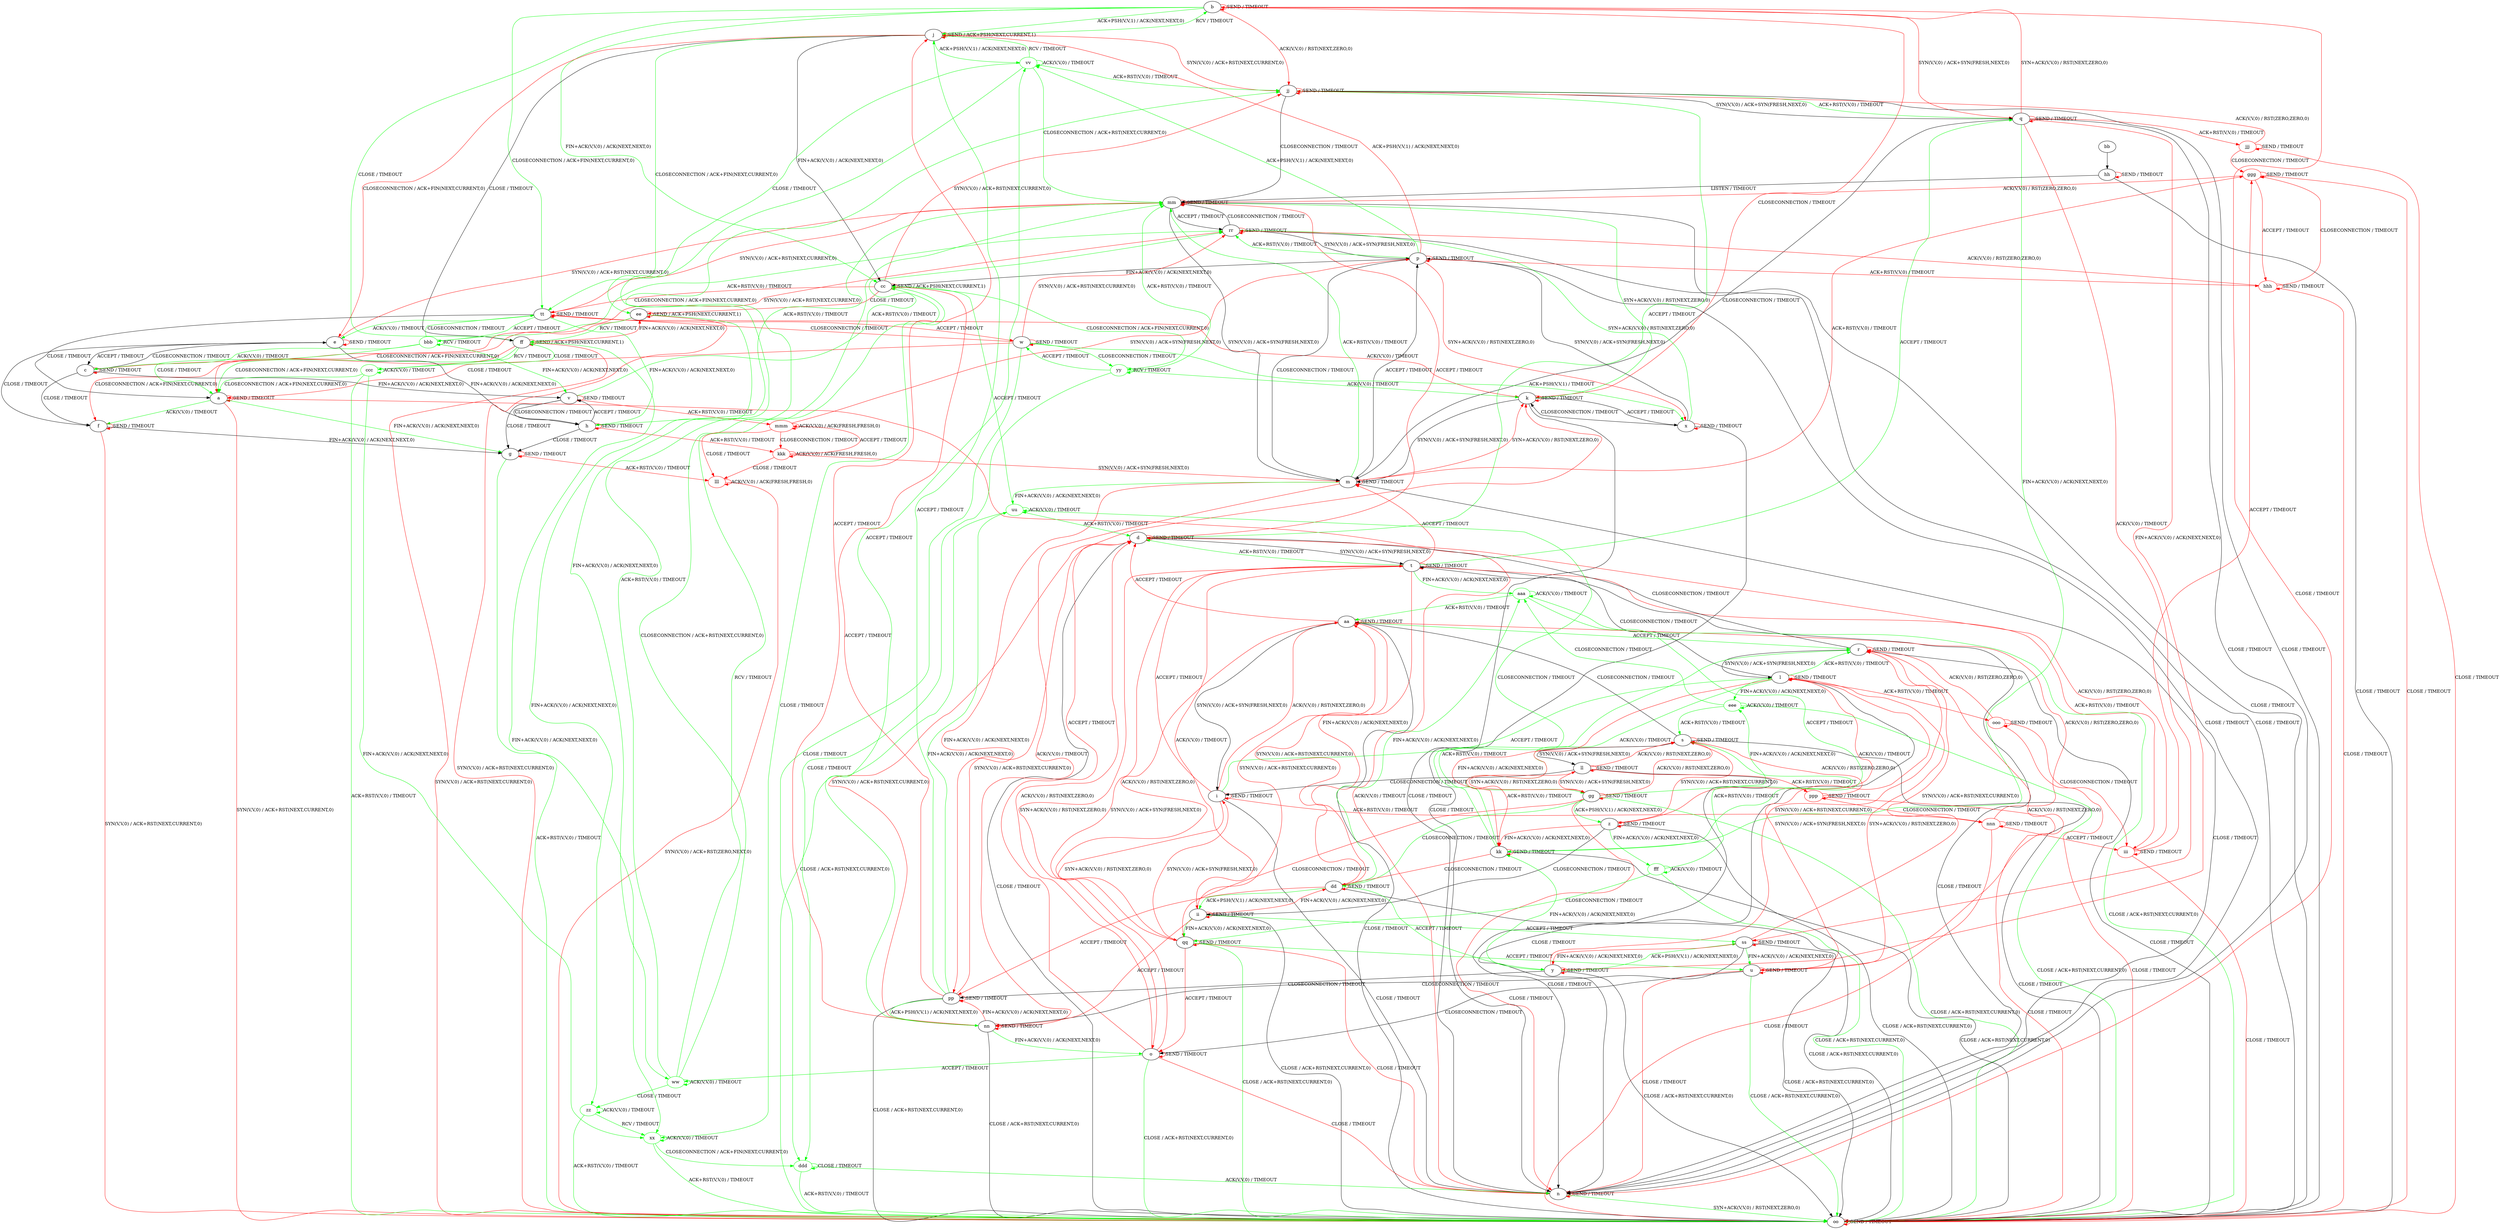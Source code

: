 digraph "" {
	graph ["Incoming time"=1.8614156246185303,
		"Outgoing time"=2.739858865737915,
		Output="{'States': 68, 'Transitions': 1023, 'Filename': '../results/tcp/TCP_FreeBSD_Server-TCP_Linux_Server-yices-1.dot'}",
		Reference="{'States': 56, 'Transitions': 716, 'Filename': '../subjects/tcp/TCP_FreeBSD_Server.dot'}",
		Solver=yices,
		Updated="{'States': 58, 'Transitions': 685, 'Filename': '../subjects/tcp/TCP_Linux_Server.dot'}",
		"f-measure"=0.5396145610278372,
		precision=0.5518248175182482,
		recall=0.5279329608938548
	];
	a -> a [key=0,
	color=red,
	label="SEND / TIMEOUT"];
a -> f [key=0,
color=green,
label="ACK(V,V,0) / TIMEOUT"];
a -> g [key=0,
color=green,
label="FIN+ACK(V,V,0) / ACK(NEXT,NEXT,0)"];
a -> n [key=0,
color=red,
label="ACK(V,V,0) / TIMEOUT"];
a -> oo [key=0,
color=red,
label="SYN(V,V,0) / ACK+RST(NEXT,CURRENT,0)"];
b -> b [key=0,
color=red,
label="SEND / TIMEOUT"];
b -> j [key=0,
color=green,
label="ACK+PSH(V,V,1) / ACK(NEXT,NEXT,0)"];
b -> k [key=0,
color=red,
label="CLOSECONNECTION / TIMEOUT"];
b -> n [key=0,
color=red,
label="CLOSE / TIMEOUT"];
b -> q [key=0,
color=red,
label="SYN(V,V,0) / ACK+SYN(FRESH,NEXT,0)"];
b -> cc [key=0,
color=green,
label="FIN+ACK(V,V,0) / ACK(NEXT,NEXT,0)"];
b -> ff [key=0,
color=green,
label="CLOSE / TIMEOUT"];
b -> jj [key=0,
color=red,
label="ACK(V,V,0) / RST(NEXT,ZERO,0)"];
b -> tt [key=0,
color=green,
label="CLOSECONNECTION / ACK+FIN(NEXT,CURRENT,0)"];
c -> c [key=0,
color=red,
label="SEND / TIMEOUT"];
c -> e [key=0,
label="CLOSECONNECTION / TIMEOUT"];
c -> f [key=0,
label="CLOSE / TIMEOUT"];
c -> v [key=0,
label="FIN+ACK(V,V,0) / ACK(NEXT,NEXT,0)"];
c -> rr [key=0,
color=red,
label="SYN(V,V,0) / ACK+RST(NEXT,CURRENT,0)"];
d -> d [key=0,
color=red,
label="SEND / TIMEOUT"];
d -> t [key=0,
label="SYN(V,V,0) / ACK+SYN(FRESH,NEXT,0)"];
d -> jj [key=0,
color=green,
label="ACCEPT / TIMEOUT"];
d -> mm [key=0,
color=red,
label="ACCEPT / TIMEOUT"];
d -> oo [key=0,
label="CLOSE / TIMEOUT"];
e -> c [key=0,
label="ACCEPT / TIMEOUT"];
e -> e [key=0,
color=red,
label="SEND / TIMEOUT"];
e -> f [key=0,
label="CLOSE / TIMEOUT"];
e -> h [key=0,
label="FIN+ACK(V,V,0) / ACK(NEXT,NEXT,0)"];
e -> mm [key=0,
color=red,
label="SYN(V,V,0) / ACK+RST(NEXT,CURRENT,0)"];
f -> f [key=0,
color=red,
label="SEND / TIMEOUT"];
f -> g [key=0,
label="FIN+ACK(V,V,0) / ACK(NEXT,NEXT,0)"];
f -> oo [key=0,
color=red,
label="SYN(V,V,0) / ACK+RST(NEXT,CURRENT,0)"];
g -> g [key=0,
color=red,
label="SEND / TIMEOUT"];
g -> oo [key=0,
color=green,
label="ACK+RST(V,V,0) / TIMEOUT"];
lll [color=red];
g -> lll [key=0,
color=red,
label="ACK+RST(V,V,0) / TIMEOUT"];
h -> g [key=0,
label="CLOSE / TIMEOUT"];
h -> h [key=0,
color=red,
label="SEND / TIMEOUT"];
h -> v [key=0,
label="ACCEPT / TIMEOUT"];
h -> mm [key=0,
color=green,
label="ACK+RST(V,V,0) / TIMEOUT"];
kkk [color=red];
h -> kkk [key=0,
color=red,
label="ACK+RST(V,V,0) / TIMEOUT"];
i -> i [key=0,
color=red,
label="SEND / TIMEOUT"];
i -> l [key=0,
color=green,
label="ACCEPT / TIMEOUT"];
i -> n [key=0,
label="CLOSE / TIMEOUT"];
i -> t [key=0,
color=red,
label="ACCEPT / TIMEOUT"];
i -> aa [key=0,
color=red,
label="ACK(V,V,0) / RST(NEXT,ZERO,0)"];
i -> qq [key=0,
color=red,
label="SYN+ACK(V,V,0) / RST(NEXT,ZERO,0)"];
nnn [color=red];
i -> nnn [key=0,
color=red,
label="ACK+RST(V,V,0) / TIMEOUT"];
j -> b [key=0,
color=green,
label="RCV / TIMEOUT"];
j -> e [key=0,
color=red,
label="CLOSECONNECTION / ACK+FIN(NEXT,CURRENT,0)"];
j -> j [key=0,
color=red,
label="SEND / ACK+PSH(NEXT,CURRENT,1)"];
j -> cc [key=0,
label="FIN+ACK(V,V,0) / ACK(NEXT,NEXT,0)"];
j -> ff [key=0,
label="CLOSE / TIMEOUT"];
j -> jj [key=0,
color=red,
label="SYN(V,V,0) / ACK+RST(NEXT,CURRENT,0)"];
j -> tt [key=0,
color=green,
label="CLOSECONNECTION / ACK+FIN(NEXT,CURRENT,0)"];
vv [color=green];
j -> vv [key=0,
color=green,
label="ACK+PSH(V,V,1) / ACK(NEXT,NEXT,0)"];
k -> k [key=0,
color=red,
label="SEND / TIMEOUT"];
k -> m [key=0,
label="SYN(V,V,0) / ACK+SYN(FRESH,NEXT,0)"];
k -> n [key=0,
label="CLOSE / TIMEOUT"];
k -> x [key=0,
label="ACCEPT / TIMEOUT"];
k -> mm [key=0,
color=green,
label="SYN+ACK(V,V,0) / RST(NEXT,ZERO,0)"];
l -> l [key=0,
color=red,
label="SEND / TIMEOUT"];
l -> n [key=0,
label="CLOSE / TIMEOUT"];
l -> r [key=0,
color=green,
label="ACK+RST(V,V,0) / TIMEOUT"];
l -> t [key=0,
label="CLOSECONNECTION / TIMEOUT"];
l -> u [key=0,
color=red,
label="SYN+ACK(V,V,0) / RST(NEXT,ZERO,0)"];
l -> z [key=0,
color=red,
label="ACK(V,V,0) / TIMEOUT"];
l -> gg [key=0,
color=green,
label="ACK(V,V,0) / TIMEOUT"];
l -> kk [key=0,
color=red,
label="FIN+ACK(V,V,0) / ACK(NEXT,NEXT,0)"];
eee [color=green];
l -> eee [key=0,
color=green,
label="FIN+ACK(V,V,0) / ACK(NEXT,NEXT,0)"];
ooo [color=red];
l -> ooo [key=0,
color=red,
label="ACK+RST(V,V,0) / TIMEOUT"];
m -> k [key=0,
color=red,
label="SYN+ACK(V,V,0) / RST(NEXT,ZERO,0)"];
m -> m [key=0,
color=red,
label="SEND / TIMEOUT"];
m -> n [key=0,
label="CLOSE / TIMEOUT"];
m -> p [key=0,
label="ACCEPT / TIMEOUT"];
m -> mm [key=0,
color=green,
label="ACK+RST(V,V,0) / TIMEOUT"];
m -> nn [key=0,
color=red,
label="ACK(V,V,0) / TIMEOUT"];
m -> pp [key=0,
color=red,
label="FIN+ACK(V,V,0) / ACK(NEXT,NEXT,0)"];
uu [color=green];
m -> uu [key=0,
color=green,
label="FIN+ACK(V,V,0) / ACK(NEXT,NEXT,0)"];
ggg [color=red];
m -> ggg [key=0,
color=red,
label="ACK+RST(V,V,0) / TIMEOUT"];
n -> n [key=0,
color=red,
label="SEND / TIMEOUT"];
n -> oo [key=0,
color=green,
label="SYN+ACK(V,V,0) / RST(NEXT,ZERO,0)"];
o -> d [key=0,
color=red,
label="ACK(V,V,0) / RST(NEXT,ZERO,0)"];
o -> k [key=0,
color=red,
label="ACCEPT / TIMEOUT"];
o -> n [key=0,
color=red,
label="CLOSE / TIMEOUT"];
o -> o [key=0,
color=red,
label="SEND / TIMEOUT"];
o -> t [key=0,
color=red,
label="SYN(V,V,0) / ACK+SYN(FRESH,NEXT,0)"];
o -> oo [key=0,
color=green,
label="CLOSE / ACK+RST(NEXT,CURRENT,0)"];
ww [color=green];
o -> ww [key=0,
color=green,
label="ACCEPT / TIMEOUT"];
p -> j [key=0,
color=red,
label="ACK+PSH(V,V,1) / ACK(NEXT,NEXT,0)"];
p -> m [key=0,
label="CLOSECONNECTION / TIMEOUT"];
p -> n [key=0,
label="CLOSE / TIMEOUT"];
p -> p [key=0,
color=red,
label="SEND / TIMEOUT"];
p -> x [key=0,
color=red,
label="SYN+ACK(V,V,0) / RST(NEXT,ZERO,0)"];
p -> cc [key=0,
label="FIN+ACK(V,V,0) / ACK(NEXT,NEXT,0)"];
p -> rr [key=0,
color=green,
label="ACK+RST(V,V,0) / TIMEOUT"];
p -> vv [key=0,
color=green,
label="ACK+PSH(V,V,1) / ACK(NEXT,NEXT,0)"];
hhh [color=red];
p -> hhh [key=0,
color=red,
label="ACK+RST(V,V,0) / TIMEOUT"];
q -> b [key=0,
color=red,
label="SYN+ACK(V,V,0) / RST(NEXT,ZERO,0)"];
q -> m [key=0,
label="CLOSECONNECTION / TIMEOUT"];
q -> n [key=0,
label="CLOSE / TIMEOUT"];
q -> q [key=0,
color=red,
label="SEND / TIMEOUT"];
q -> y [key=0,
color=red,
label="FIN+ACK(V,V,0) / ACK(NEXT,NEXT,0)"];
q -> jj [key=0,
color=green,
label="ACK+RST(V,V,0) / TIMEOUT"];
q -> kk [key=0,
color=green,
label="FIN+ACK(V,V,0) / ACK(NEXT,NEXT,0)"];
q -> ss [key=0,
color=red,
label="ACK(V,V,0) / TIMEOUT"];
jjj [color=red];
q -> jjj [key=0,
color=red,
label="ACK+RST(V,V,0) / TIMEOUT"];
r -> d [key=0,
label="CLOSECONNECTION / TIMEOUT"];
r -> l [key=0,
label="SYN(V,V,0) / ACK+SYN(FRESH,NEXT,0)"];
r -> r [key=0,
color=red,
label="SEND / TIMEOUT"];
r -> oo [key=0,
label="CLOSE / TIMEOUT"];
s -> s [key=0,
color=red,
label="SEND / TIMEOUT"];
s -> aa [key=0,
label="CLOSECONNECTION / TIMEOUT"];
s -> ll [key=0,
label="SYN(V,V,0) / ACK+SYN(FRESH,NEXT,0)"];
s -> oo [key=0,
label="CLOSE / TIMEOUT"];
t -> d [key=0,
color=green,
label="ACK+RST(V,V,0) / TIMEOUT"];
t -> m [key=0,
color=red,
label="ACCEPT / TIMEOUT"];
t -> n [key=0,
label="CLOSE / TIMEOUT"];
t -> o [key=0,
color=red,
label="SYN+ACK(V,V,0) / RST(NEXT,ZERO,0)"];
t -> q [key=0,
color=green,
label="ACCEPT / TIMEOUT"];
t -> t [key=0,
color=red,
label="SEND / TIMEOUT"];
t -> dd [key=0,
color=red,
label="FIN+ACK(V,V,0) / ACK(NEXT,NEXT,0)"];
t -> ii [key=0,
color=red,
label="ACK(V,V,0) / TIMEOUT"];
aaa [color=green];
t -> aaa [key=0,
color=green,
label="FIN+ACK(V,V,0) / ACK(NEXT,NEXT,0)"];
iii [color=red];
t -> iii [key=0,
color=red,
label="ACK+RST(V,V,0) / TIMEOUT"];
u -> l [key=0,
color=red,
label="SYN(V,V,0) / ACK+SYN(FRESH,NEXT,0)"];
u -> n [key=0,
color=red,
label="CLOSE / TIMEOUT"];
u -> o [key=0,
label="CLOSECONNECTION / TIMEOUT"];
u -> r [key=0,
color=red,
label="ACK(V,V,0) / RST(NEXT,ZERO,0)"];
u -> u [key=0,
color=red,
label="SEND / TIMEOUT"];
u -> oo [key=0,
color=green,
label="CLOSE / ACK+RST(NEXT,CURRENT,0)"];
v -> g [key=0,
label="CLOSE / TIMEOUT"];
v -> h [key=0,
label="CLOSECONNECTION / TIMEOUT"];
v -> v [key=0,
color=red,
label="SEND / TIMEOUT"];
v -> rr [key=0,
color=green,
label="ACK+RST(V,V,0) / TIMEOUT"];
mmm [color=red];
v -> mmm [key=0,
color=red,
label="ACK+RST(V,V,0) / TIMEOUT"];
w -> a [key=0,
color=red,
label="CLOSE / TIMEOUT"];
w -> w [key=0,
color=red,
label="SEND / TIMEOUT"];
w -> x [key=0,
color=green,
label="ACK+PSH(V,V,1) / TIMEOUT"];
w -> rr [key=0,
color=red,
label="SYN(V,V,0) / ACK+RST(NEXT,CURRENT,0)"];
w -> tt [key=0,
color=red,
label="CLOSECONNECTION / TIMEOUT"];
yy [color=green];
w -> yy [key=0,
color=green,
label="CLOSECONNECTION / TIMEOUT"];
ddd [color=green];
w -> ddd [key=0,
color=green,
label="CLOSE / TIMEOUT"];
x -> k [key=0,
label="CLOSECONNECTION / TIMEOUT"];
x -> n [key=0,
label="CLOSE / TIMEOUT"];
x -> p [key=0,
label="SYN(V,V,0) / ACK+SYN(FRESH,NEXT,0)"];
x -> x [key=0,
color=red,
label="SEND / TIMEOUT"];
x -> rr [key=0,
color=green,
label="SYN+ACK(V,V,0) / RST(NEXT,ZERO,0)"];
y -> r [key=0,
color=red,
label="SYN(V,V,0) / ACK+RST(NEXT,CURRENT,0)"];
y -> y [key=0,
color=red,
label="SEND / TIMEOUT"];
y -> kk [key=0,
color=green,
label="FIN+ACK(V,V,0) / ACK(NEXT,NEXT,0)"];
y -> oo [key=0,
label="CLOSE / ACK+RST(NEXT,CURRENT,0)"];
y -> pp [key=0,
label="CLOSECONNECTION / TIMEOUT"];
y -> ss [key=0,
color=green,
label="ACK+PSH(V,V,1) / ACK(NEXT,NEXT,0)"];
z -> s [key=0,
color=red,
label="SYN(V,V,0) / ACK+RST(NEXT,CURRENT,0)"];
z -> z [key=0,
color=red,
label="SEND / TIMEOUT"];
z -> ii [key=0,
label="CLOSECONNECTION / TIMEOUT"];
z -> kk [key=0,
color=red,
label="FIN+ACK(V,V,0) / ACK(NEXT,NEXT,0)"];
z -> oo [key=0,
label="CLOSE / ACK+RST(NEXT,CURRENT,0)"];
fff [color=green];
z -> fff [key=0,
color=green,
label="FIN+ACK(V,V,0) / ACK(NEXT,NEXT,0)"];
aa -> d [key=0,
color=red,
label="ACCEPT / TIMEOUT"];
aa -> i [key=0,
label="SYN(V,V,0) / ACK+SYN(FRESH,NEXT,0)"];
aa -> r [key=0,
color=green,
label="ACCEPT / TIMEOUT"];
aa -> aa [key=0,
color=red,
label="SEND / TIMEOUT"];
aa -> oo [key=0,
label="CLOSE / TIMEOUT"];
bb -> hh [key=0];
cc -> cc [key=0,
color=red,
label="SEND / ACK+PSH(NEXT,CURRENT,1)"];
cc -> ee [key=0,
color=red,
label="CLOSE / TIMEOUT"];
cc -> jj [key=0,
color=red,
label="SYN(V,V,0) / ACK+RST(NEXT,CURRENT,0)"];
cc -> tt [key=0,
color=red,
label="CLOSECONNECTION / ACK+FIN(NEXT,CURRENT,0)"];
xx [color=green];
cc -> xx [key=0,
color=green,
label="CLOSE / TIMEOUT"];
cc -> yy [key=0,
color=green,
label="CLOSECONNECTION / ACK+FIN(NEXT,CURRENT,0)"];
dd -> y [key=0,
color=green,
label="ACCEPT / TIMEOUT"];
dd -> aa [key=0,
color=red,
label="SYN(V,V,0) / ACK+RST(NEXT,CURRENT,0)"];
dd -> dd [key=0,
color=red,
label="SEND / TIMEOUT"];
dd -> ii [key=0,
color=green,
label="ACK+PSH(V,V,1) / ACK(NEXT,NEXT,0)"];
dd -> oo [key=0,
label="CLOSE / ACK+RST(NEXT,CURRENT,0)"];
dd -> pp [key=0,
color=red,
label="ACCEPT / TIMEOUT"];
dd -> aaa [key=0,
color=green,
label="FIN+ACK(V,V,0) / ACK(NEXT,NEXT,0)"];
ee -> a [key=0,
color=red,
label="CLOSECONNECTION / ACK+FIN(NEXT,CURRENT,0)"];
ee -> ee [key=0,
color=red,
label="SEND / ACK+PSH(NEXT,CURRENT,1)"];
ee -> ff [key=0,
color=green,
label="RCV / TIMEOUT"];
ee -> oo [key=0,
color=red,
label="SYN(V,V,0) / ACK+RST(NEXT,CURRENT,0)"];
zz [color=green];
ee -> zz [key=0,
color=green,
label="FIN+ACK(V,V,0) / ACK(NEXT,NEXT,0)"];
ff -> a [key=0,
color=green,
label="CLOSECONNECTION / ACK+FIN(NEXT,CURRENT,0)"];
ff -> f [key=0,
color=red,
label="CLOSECONNECTION / ACK+FIN(NEXT,CURRENT,0)"];
ff -> ee [key=0,
color=red,
label="FIN+ACK(V,V,0) / ACK(NEXT,NEXT,0)"];
ff -> ff [key=0,
color=red,
label="SEND / ACK+PSH(NEXT,CURRENT,1)"];
ff -> oo [key=0,
color=red,
label="SYN(V,V,0) / ACK+RST(NEXT,CURRENT,0)"];
ff -> xx [key=0,
color=green,
label="FIN+ACK(V,V,0) / ACK(NEXT,NEXT,0)"];
ccc [color=green];
ff -> ccc [key=0,
color=green,
label="RCV / TIMEOUT"];
gg -> n [key=0,
color=red,
label="CLOSE / TIMEOUT"];
gg -> s [key=0,
color=red,
label="ACK(V,V,0) / RST(NEXT,ZERO,0)"];
gg -> z [key=0,
color=green,
label="ACK+PSH(V,V,1) / ACK(NEXT,NEXT,0)"];
gg -> dd [key=0,
color=green,
label="CLOSECONNECTION / TIMEOUT"];
gg -> gg [key=0,
color=red,
label="SEND / TIMEOUT"];
gg -> ll [key=0,
color=red,
label="SYN(V,V,0) / ACK+SYN(FRESH,NEXT,0)"];
gg -> oo [key=0,
color=green,
label="CLOSE / ACK+RST(NEXT,CURRENT,0)"];
gg -> qq [key=0,
color=red,
label="CLOSECONNECTION / TIMEOUT"];
gg -> eee [key=0,
color=green,
label="FIN+ACK(V,V,0) / ACK(NEXT,NEXT,0)"];
hh -> hh [key=0,
color=red,
label="SEND / TIMEOUT"];
hh -> mm [key=0,
label="LISTEN / TIMEOUT"];
hh -> oo [key=0,
label="CLOSE / TIMEOUT"];
ii -> aa [key=0,
color=red,
label="SYN(V,V,0) / ACK+RST(NEXT,CURRENT,0)"];
ii -> dd [key=0,
color=red,
label="FIN+ACK(V,V,0) / ACK(NEXT,NEXT,0)"];
ii -> ii [key=0,
color=red,
label="SEND / TIMEOUT"];
ii -> nn [key=0,
color=red,
label="ACCEPT / TIMEOUT"];
ii -> oo [key=0,
label="CLOSE / ACK+RST(NEXT,CURRENT,0)"];
ii -> qq [key=0,
color=green,
label="FIN+ACK(V,V,0) / ACK(NEXT,NEXT,0)"];
ii -> ss [key=0,
color=green,
label="ACCEPT / TIMEOUT"];
jj -> q [key=0,
label="SYN(V,V,0) / ACK+SYN(FRESH,NEXT,0)"];
jj -> jj [key=0,
color=red,
label="SEND / TIMEOUT"];
jj -> mm [key=0,
label="CLOSECONNECTION / TIMEOUT"];
jj -> oo [key=0,
label="CLOSE / TIMEOUT"];
kk -> r [key=0,
color=green,
label="ACK+RST(V,V,0) / TIMEOUT"];
kk -> s [key=0,
color=red,
label="ACK+RST(V,V,0) / TIMEOUT"];
kk -> dd [key=0,
color=red,
label="CLOSECONNECTION / TIMEOUT"];
kk -> kk [key=0,
color=red,
label="SEND / TIMEOUT"];
kk -> oo [key=0,
label="CLOSE / ACK+RST(NEXT,CURRENT,0)"];
kk -> uu [key=0,
color=green,
label="CLOSECONNECTION / TIMEOUT"];
ll -> i [key=0,
label="CLOSECONNECTION / TIMEOUT"];
ll -> n [key=0,
label="CLOSE / TIMEOUT"];
ll -> s [key=0,
color=red,
label="ACK(V,V,0) / RST(NEXT,ZERO,0)"];
ll -> gg [key=0,
color=red,
label="SYN+ACK(V,V,0) / RST(NEXT,ZERO,0)"];
ll -> ll [key=0,
color=red,
label="SEND / TIMEOUT"];
ppp [color=red];
ll -> ppp [key=0,
color=red,
label="ACK+RST(V,V,0) / TIMEOUT"];
mm -> m [key=0,
label="SYN(V,V,0) / ACK+SYN(FRESH,NEXT,0)"];
mm -> mm [key=0,
color=red,
label="SEND / TIMEOUT"];
mm -> oo [key=0,
label="CLOSE / TIMEOUT"];
mm -> rr [key=0,
label="ACCEPT / TIMEOUT"];
nn -> d [key=0,
color=red,
label="SYN(V,V,0) / ACK+RST(NEXT,CURRENT,0)"];
nn -> j [key=0,
color=red,
label="ACCEPT / TIMEOUT"];
nn -> o [key=0,
color=green,
label="FIN+ACK(V,V,0) / ACK(NEXT,NEXT,0)"];
nn -> nn [key=0,
color=red,
label="SEND / TIMEOUT"];
nn -> oo [key=0,
label="CLOSE / ACK+RST(NEXT,CURRENT,0)"];
nn -> pp [key=0,
color=red,
label="FIN+ACK(V,V,0) / ACK(NEXT,NEXT,0)"];
nn -> vv [key=0,
color=green,
label="ACCEPT / TIMEOUT"];
oo -> oo [key=0,
color=red,
label="SEND / TIMEOUT"];
pp -> d [key=0,
color=red,
label="SYN(V,V,0) / ACK+RST(NEXT,CURRENT,0)"];
pp -> j [key=0,
color=green,
label="ACCEPT / TIMEOUT"];
pp -> cc [key=0,
color=red,
label="ACCEPT / TIMEOUT"];
pp -> nn [key=0,
color=green,
label="ACK+PSH(V,V,1) / ACK(NEXT,NEXT,0)"];
pp -> oo [key=0,
label="CLOSE / ACK+RST(NEXT,CURRENT,0)"];
pp -> pp [key=0,
color=red,
label="SEND / TIMEOUT"];
pp -> uu [key=0,
color=green,
label="FIN+ACK(V,V,0) / ACK(NEXT,NEXT,0)"];
qq -> i [key=0,
color=red,
label="SYN(V,V,0) / ACK+SYN(FRESH,NEXT,0)"];
qq -> n [key=0,
color=red,
label="CLOSE / TIMEOUT"];
qq -> o [key=0,
color=red,
label="ACCEPT / TIMEOUT"];
qq -> u [key=0,
color=green,
label="ACCEPT / TIMEOUT"];
qq -> aa [key=0,
color=red,
label="ACK(V,V,0) / RST(NEXT,ZERO,0)"];
qq -> oo [key=0,
color=green,
label="CLOSE / ACK+RST(NEXT,CURRENT,0)"];
qq -> qq [key=0,
color=red,
label="SEND / TIMEOUT"];
rr -> p [key=0,
label="SYN(V,V,0) / ACK+SYN(FRESH,NEXT,0)"];
rr -> mm [key=0,
label="CLOSECONNECTION / TIMEOUT"];
rr -> oo [key=0,
label="CLOSE / TIMEOUT"];
rr -> rr [key=0,
color=red,
label="SEND / TIMEOUT"];
ss -> r [key=0,
color=red,
label="SYN(V,V,0) / ACK+RST(NEXT,CURRENT,0)"];
ss -> u [key=0,
color=green,
label="FIN+ACK(V,V,0) / ACK(NEXT,NEXT,0)"];
ss -> y [key=0,
color=red,
label="FIN+ACK(V,V,0) / ACK(NEXT,NEXT,0)"];
ss -> nn [key=0,
label="CLOSECONNECTION / TIMEOUT"];
ss -> oo [key=0,
label="CLOSE / ACK+RST(NEXT,CURRENT,0)"];
ss -> ss [key=0,
color=red,
label="SEND / TIMEOUT"];
tt -> a [key=0,
label="CLOSE / TIMEOUT"];
tt -> e [key=0,
color=green,
label="ACK(V,V,0) / TIMEOUT"];
tt -> h [key=0,
color=green,
label="FIN+ACK(V,V,0) / ACK(NEXT,NEXT,0)"];
tt -> k [key=0,
color=red,
label="ACK(V,V,0) / TIMEOUT"];
tt -> w [key=0,
color=red,
label="ACCEPT / TIMEOUT"];
tt -> mm [key=0,
color=red,
label="SYN(V,V,0) / ACK+RST(NEXT,CURRENT,0)"];
tt -> tt [key=0,
color=red,
label="SEND / TIMEOUT"];
bbb [color=green];
tt -> bbb [key=0,
color=green,
label="ACCEPT / TIMEOUT"];
uu -> d [key=0,
color=green,
label="ACK+RST(V,V,0) / TIMEOUT"];
uu -> cc [key=0,
color=green,
label="ACCEPT / TIMEOUT"];
uu -> oo [key=0,
color=green,
label="CLOSE / ACK+RST(NEXT,CURRENT,0)"];
uu -> uu [key=0,
color=green,
label="ACK(V,V,0) / TIMEOUT"];
vv -> j [key=0,
color=green,
label="RCV / TIMEOUT"];
vv -> ee [key=0,
color=green,
label="CLOSE / TIMEOUT"];
vv -> jj [key=0,
color=green,
label="ACK+RST(V,V,0) / TIMEOUT"];
vv -> mm [key=0,
color=green,
label="CLOSECONNECTION / ACK+RST(NEXT,CURRENT,0)"];
vv -> vv [key=0,
color=green,
label="ACK(V,V,0) / TIMEOUT"];
vv -> ww [key=0,
color=green,
label="FIN+ACK(V,V,0) / ACK(NEXT,NEXT,0)"];
ww -> cc [key=0,
color=green,
label="RCV / TIMEOUT"];
ww -> jj [key=0,
color=green,
label="ACK+RST(V,V,0) / TIMEOUT"];
ww -> mm [key=0,
color=green,
label="CLOSECONNECTION / ACK+RST(NEXT,CURRENT,0)"];
ww -> ww [key=0,
color=green,
label="ACK(V,V,0) / TIMEOUT"];
ww -> zz [key=0,
color=green,
label="CLOSE / TIMEOUT"];
xx -> oo [key=0,
color=green,
label="ACK+RST(V,V,0) / TIMEOUT"];
xx -> xx [key=0,
color=green,
label="ACK(V,V,0) / TIMEOUT"];
xx -> ddd [key=0,
color=green,
label="CLOSECONNECTION / ACK+FIN(NEXT,CURRENT,0)"];
yy -> k [key=0,
color=green,
label="ACK(V,V,0) / TIMEOUT"];
yy -> w [key=0,
color=green,
label="ACCEPT / TIMEOUT"];
yy -> mm [key=0,
color=green,
label="ACK+RST(V,V,0) / TIMEOUT"];
yy -> yy [key=0,
color=green,
label="RCV / TIMEOUT"];
yy -> ddd [key=0,
color=green,
label="CLOSE / TIMEOUT"];
zz -> oo [key=0,
color=green,
label="ACK+RST(V,V,0) / TIMEOUT"];
zz -> xx [key=0,
color=green,
label="RCV / TIMEOUT"];
zz -> zz [key=0,
color=green,
label="ACK(V,V,0) / TIMEOUT"];
aaa -> aa [key=0,
color=green,
label="ACK+RST(V,V,0) / TIMEOUT"];
aaa -> kk [key=0,
color=green,
label="ACCEPT / TIMEOUT"];
aaa -> oo [key=0,
color=green,
label="CLOSE / ACK+RST(NEXT,CURRENT,0)"];
aaa -> aaa [key=0,
color=green,
label="ACK(V,V,0) / TIMEOUT"];
bbb -> a [key=0,
color=green,
label="CLOSE / TIMEOUT"];
bbb -> c [key=0,
color=green,
label="ACK(V,V,0) / TIMEOUT"];
bbb -> v [key=0,
color=green,
label="FIN+ACK(V,V,0) / ACK(NEXT,NEXT,0)"];
bbb -> rr [key=0,
color=green,
label="ACK+RST(V,V,0) / TIMEOUT"];
bbb -> tt [key=0,
color=green,
label="CLOSECONNECTION / TIMEOUT"];
bbb -> bbb [key=0,
color=green,
label="RCV / TIMEOUT"];
ccc -> a [key=0,
color=green,
label="CLOSECONNECTION / ACK+FIN(NEXT,CURRENT,0)"];
ccc -> ff [key=0,
color=green,
label="CLOSE / TIMEOUT"];
ccc -> oo [key=0,
color=green,
label="ACK+RST(V,V,0) / TIMEOUT"];
ccc -> xx [key=0,
color=green,
label="FIN+ACK(V,V,0) / ACK(NEXT,NEXT,0)"];
ccc -> ccc [key=0,
color=green,
label="ACK(V,V,0) / TIMEOUT"];
ddd -> n [key=0,
color=green,
label="ACK(V,V,0) / TIMEOUT"];
ddd -> oo [key=0,
color=green,
label="ACK+RST(V,V,0) / TIMEOUT"];
ddd -> ddd [key=0,
color=green,
label="CLOSE / TIMEOUT"];
eee -> s [key=0,
color=green,
label="ACK+RST(V,V,0) / TIMEOUT"];
eee -> oo [key=0,
color=green,
label="CLOSE / ACK+RST(NEXT,CURRENT,0)"];
eee -> aaa [key=0,
color=green,
label="CLOSECONNECTION / TIMEOUT"];
eee -> eee [key=0,
color=green,
label="ACK(V,V,0) / TIMEOUT"];
fff -> s [key=0,
color=green,
label="ACK+RST(V,V,0) / TIMEOUT"];
fff -> oo [key=0,
color=green,
label="CLOSE / ACK+RST(NEXT,CURRENT,0)"];
fff -> qq [key=0,
color=green,
label="CLOSECONNECTION / TIMEOUT"];
fff -> fff [key=0,
color=green,
label="ACK(V,V,0) / TIMEOUT"];
ggg -> mm [key=0,
color=red,
label="ACK(V,V,0) / RST(ZERO,ZERO,0)"];
ggg -> oo [key=0,
color=red,
label="CLOSE / TIMEOUT"];
ggg -> ggg [key=0,
color=red,
label="SEND / TIMEOUT"];
ggg -> hhh [key=0,
color=red,
label="ACCEPT / TIMEOUT"];
hhh -> oo [key=0,
color=red,
label="CLOSE / TIMEOUT"];
hhh -> rr [key=0,
color=red,
label="ACK(V,V,0) / RST(ZERO,ZERO,0)"];
hhh -> ggg [key=0,
color=red,
label="CLOSECONNECTION / TIMEOUT"];
hhh -> hhh [key=0,
color=red,
label="SEND / TIMEOUT"];
iii -> d [key=0,
color=red,
label="ACK(V,V,0) / RST(ZERO,ZERO,0)"];
iii -> oo [key=0,
color=red,
label="CLOSE / TIMEOUT"];
iii -> ggg [key=0,
color=red,
label="ACCEPT / TIMEOUT"];
iii -> iii [key=0,
color=red,
label="SEND / TIMEOUT"];
jjj -> jj [key=0,
color=red,
label="ACK(V,V,0) / RST(ZERO,ZERO,0)"];
jjj -> oo [key=0,
color=red,
label="CLOSE / TIMEOUT"];
jjj -> ggg [key=0,
color=red,
label="CLOSECONNECTION / TIMEOUT"];
jjj -> jjj [key=0,
color=red,
label="SEND / TIMEOUT"];
kkk -> m [key=0,
color=red,
label="SYN(V,V,0) / ACK+SYN(FRESH,NEXT,0)"];
kkk -> kkk [key=0,
color=red,
label="ACK(V,V,0) / ACK(FRESH,FRESH,0)"];
kkk -> lll [key=0,
color=red,
label="CLOSE / TIMEOUT"];
kkk -> mmm [key=0,
color=red,
label="ACCEPT / TIMEOUT"];
lll -> oo [key=0,
color=red,
label="SYN(V,V,0) / ACK+RST(ZERO,NEXT,0)"];
lll -> lll [key=0,
color=red,
label="ACK(V,V,0) / ACK(FRESH,FRESH,0)"];
mmm -> p [key=0,
color=red,
label="SYN(V,V,0) / ACK+SYN(FRESH,NEXT,0)"];
mmm -> kkk [key=0,
color=red,
label="CLOSECONNECTION / TIMEOUT"];
mmm -> lll [key=0,
color=red,
label="CLOSE / TIMEOUT"];
mmm -> mmm [key=0,
color=red,
label="ACK(V,V,0) / ACK(FRESH,FRESH,0)"];
nnn -> aa [key=0,
color=red,
label="ACK(V,V,0) / RST(ZERO,ZERO,0)"];
nnn -> oo [key=0,
color=red,
label="CLOSE / TIMEOUT"];
nnn -> iii [key=0,
color=red,
label="ACCEPT / TIMEOUT"];
nnn -> nnn [key=0,
color=red,
label="SEND / TIMEOUT"];
ooo -> r [key=0,
color=red,
label="ACK(V,V,0) / RST(ZERO,ZERO,0)"];
ooo -> oo [key=0,
color=red,
label="CLOSE / TIMEOUT"];
ooo -> iii [key=0,
color=red,
label="CLOSECONNECTION / TIMEOUT"];
ooo -> ooo [key=0,
color=red,
label="SEND / TIMEOUT"];
ppp -> s [key=0,
color=red,
label="ACK(V,V,0) / RST(ZERO,ZERO,0)"];
ppp -> oo [key=0,
color=red,
label="CLOSE / TIMEOUT"];
ppp -> nnn [key=0,
color=red,
label="CLOSECONNECTION / TIMEOUT"];
ppp -> ppp [key=0,
color=red,
label="SEND / TIMEOUT"];
}
